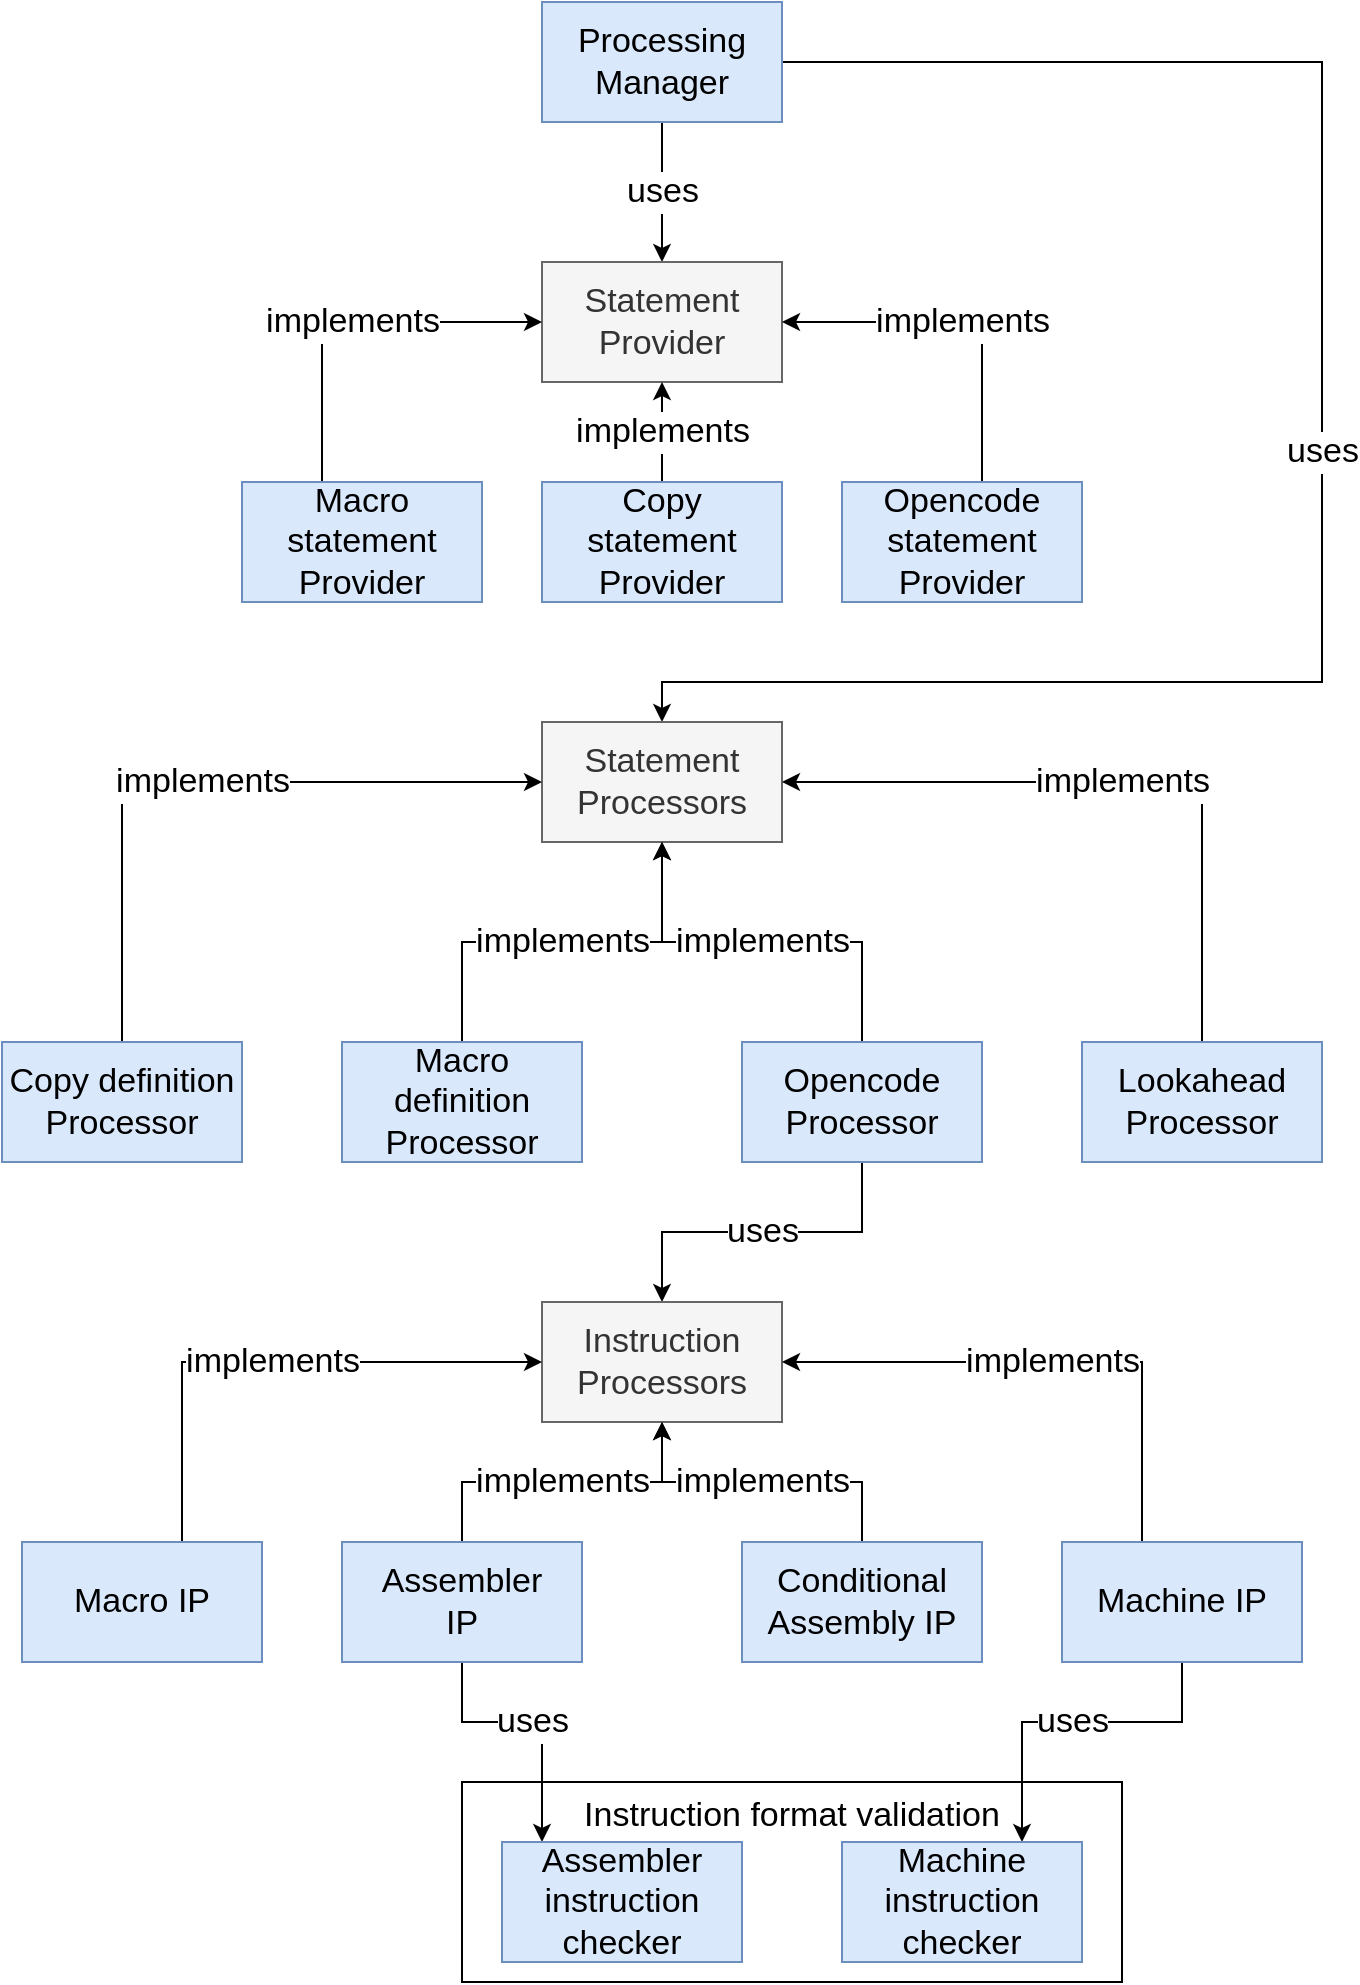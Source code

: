 <mxfile version="12.8.6" type="device"><diagram id="OxrkVTOXRc2PCHkFEP3r" name="Page-1"><mxGraphModel dx="2370" dy="1188" grid="1" gridSize="10" guides="1" tooltips="1" connect="1" arrows="1" fold="1" page="1" pageScale="1" pageWidth="850" pageHeight="1100" math="0" shadow="0"><root><mxCell id="0"/><mxCell id="1" parent="0"/><mxCell id="QzGcMIUkN4mcFJhDySWh-1" value="Instruction format validation" style="rounded=0;whiteSpace=wrap;html=1;labelPosition=center;verticalLabelPosition=middle;align=center;verticalAlign=top;fontSize=17;" vertex="1" parent="1"><mxGeometry x="310" y="960" width="330" height="100" as="geometry"/></mxCell><mxCell id="-FchRZTKUTh4OarzW0b_-38" value="uses" style="edgeStyle=orthogonalEdgeStyle;rounded=0;orthogonalLoop=1;jettySize=auto;html=1;entryX=0.5;entryY=0;entryDx=0;entryDy=0;fontSize=17;" parent="1" source="-FchRZTKUTh4OarzW0b_-3" target="-FchRZTKUTh4OarzW0b_-16" edge="1"><mxGeometry relative="1" as="geometry"><mxPoint x="410.08" y="189.88" as="targetPoint"/></mxGeometry></mxCell><mxCell id="-FchRZTKUTh4OarzW0b_-39" value="uses" style="edgeStyle=orthogonalEdgeStyle;rounded=0;orthogonalLoop=1;jettySize=auto;html=1;entryX=0.5;entryY=0;entryDx=0;entryDy=0;fontSize=17;" parent="1" source="-FchRZTKUTh4OarzW0b_-3" target="-FchRZTKUTh4OarzW0b_-13" edge="1"><mxGeometry relative="1" as="geometry"><mxPoint x="400" y="430" as="targetPoint"/><Array as="points"><mxPoint x="740" y="100"/><mxPoint x="740" y="410"/><mxPoint x="410" y="410"/></Array></mxGeometry></mxCell><mxCell id="-FchRZTKUTh4OarzW0b_-3" value="Processing Manager" style="rounded=0;whiteSpace=wrap;html=1;fontSize=17;fillColor=#dae8fc;strokeColor=#6c8ebf;" parent="1" vertex="1"><mxGeometry x="350" y="70" width="120" height="60" as="geometry"/></mxCell><mxCell id="-FchRZTKUTh4OarzW0b_-13" value="Statement Processors" style="rounded=0;whiteSpace=wrap;html=1;fontSize=17;fillColor=#f5f5f5;strokeColor=#666666;fontColor=#333333;" parent="1" vertex="1"><mxGeometry x="350" y="430" width="120" height="60" as="geometry"/></mxCell><mxCell id="-FchRZTKUTh4OarzW0b_-16" value="Statement Provider" style="rounded=0;whiteSpace=wrap;html=1;fontSize=17;fillColor=#f5f5f5;strokeColor=#666666;fontColor=#333333;" parent="1" vertex="1"><mxGeometry x="350" y="200" width="120" height="60" as="geometry"/></mxCell><mxCell id="-FchRZTKUTh4OarzW0b_-54" value="implements" style="edgeStyle=orthogonalEdgeStyle;rounded=0;orthogonalLoop=1;jettySize=auto;html=1;entryX=1;entryY=0.5;entryDx=0;entryDy=0;fontSize=17;" parent="1" source="-FchRZTKUTh4OarzW0b_-36" target="-FchRZTKUTh4OarzW0b_-16" edge="1"><mxGeometry relative="1" as="geometry"><Array as="points"><mxPoint x="570" y="230"/></Array></mxGeometry></mxCell><mxCell id="-FchRZTKUTh4OarzW0b_-36" value="Opencode statement Provider" style="rounded=0;whiteSpace=wrap;html=1;fontSize=17;fillColor=#dae8fc;strokeColor=#6c8ebf;" parent="1" vertex="1"><mxGeometry x="500" y="310" width="120" height="60" as="geometry"/></mxCell><mxCell id="-FchRZTKUTh4OarzW0b_-53" value="implements" style="edgeStyle=orthogonalEdgeStyle;rounded=0;orthogonalLoop=1;jettySize=auto;html=1;entryX=0.5;entryY=1;entryDx=0;entryDy=0;fontSize=17;" parent="1" source="-FchRZTKUTh4OarzW0b_-34" target="-FchRZTKUTh4OarzW0b_-16" edge="1"><mxGeometry relative="1" as="geometry"/></mxCell><mxCell id="-FchRZTKUTh4OarzW0b_-34" value="Copy statement Provider" style="rounded=0;whiteSpace=wrap;html=1;fontSize=17;fillColor=#dae8fc;strokeColor=#6c8ebf;" parent="1" vertex="1"><mxGeometry x="350" y="310" width="120" height="60" as="geometry"/></mxCell><mxCell id="-FchRZTKUTh4OarzW0b_-52" value="implements" style="edgeStyle=orthogonalEdgeStyle;rounded=0;orthogonalLoop=1;jettySize=auto;html=1;entryX=0;entryY=0.5;entryDx=0;entryDy=0;fontSize=17;" parent="1" source="-FchRZTKUTh4OarzW0b_-32" target="-FchRZTKUTh4OarzW0b_-16" edge="1"><mxGeometry relative="1" as="geometry"><Array as="points"><mxPoint x="240" y="230"/></Array></mxGeometry></mxCell><mxCell id="-FchRZTKUTh4OarzW0b_-32" value="Macro statement Provider" style="rounded=0;whiteSpace=wrap;html=1;fontSize=17;fillColor=#dae8fc;strokeColor=#6c8ebf;" parent="1" vertex="1"><mxGeometry x="200" y="310" width="120" height="60" as="geometry"/></mxCell><mxCell id="-FchRZTKUTh4OarzW0b_-58" value="implements" style="edgeStyle=orthogonalEdgeStyle;rounded=0;orthogonalLoop=1;jettySize=auto;html=1;fontSize=17;" parent="1" source="-FchRZTKUTh4OarzW0b_-29" target="-FchRZTKUTh4OarzW0b_-13" edge="1"><mxGeometry relative="1" as="geometry"/></mxCell><mxCell id="-FchRZTKUTh4OarzW0b_-59" value="uses" style="edgeStyle=orthogonalEdgeStyle;rounded=0;orthogonalLoop=1;jettySize=auto;html=1;entryX=0.5;entryY=0;entryDx=0;entryDy=0;fontSize=17;" parent="1" source="-FchRZTKUTh4OarzW0b_-29" target="-FchRZTKUTh4OarzW0b_-45" edge="1"><mxGeometry relative="1" as="geometry"/></mxCell><mxCell id="-FchRZTKUTh4OarzW0b_-29" value="Opencode Processor" style="rounded=0;whiteSpace=wrap;html=1;fontSize=17;fillColor=#dae8fc;strokeColor=#6c8ebf;" parent="1" vertex="1"><mxGeometry x="450" y="590" width="120" height="60" as="geometry"/></mxCell><mxCell id="-FchRZTKUTh4OarzW0b_-57" value="implements" style="edgeStyle=orthogonalEdgeStyle;rounded=0;orthogonalLoop=1;jettySize=auto;html=1;fontSize=17;" parent="1" source="-FchRZTKUTh4OarzW0b_-27" target="-FchRZTKUTh4OarzW0b_-13" edge="1"><mxGeometry relative="1" as="geometry"/></mxCell><mxCell id="-FchRZTKUTh4OarzW0b_-27" value="Macro definition Processor" style="rounded=0;whiteSpace=wrap;html=1;fontSize=17;fillColor=#dae8fc;strokeColor=#6c8ebf;" parent="1" vertex="1"><mxGeometry x="250" y="590" width="120" height="60" as="geometry"/></mxCell><mxCell id="-FchRZTKUTh4OarzW0b_-56" value="implements" style="edgeStyle=orthogonalEdgeStyle;rounded=0;orthogonalLoop=1;jettySize=auto;html=1;entryX=1;entryY=0.5;entryDx=0;entryDy=0;fontSize=17;" parent="1" source="-FchRZTKUTh4OarzW0b_-25" target="-FchRZTKUTh4OarzW0b_-13" edge="1"><mxGeometry relative="1" as="geometry"><Array as="points"><mxPoint x="680" y="460"/></Array></mxGeometry></mxCell><mxCell id="-FchRZTKUTh4OarzW0b_-25" value="Lookahead Processor" style="rounded=0;whiteSpace=wrap;html=1;fontSize=17;fillColor=#dae8fc;strokeColor=#6c8ebf;" parent="1" vertex="1"><mxGeometry x="620" y="590" width="120" height="60" as="geometry"/></mxCell><mxCell id="-FchRZTKUTh4OarzW0b_-55" value="implements" style="edgeStyle=orthogonalEdgeStyle;rounded=0;orthogonalLoop=1;jettySize=auto;html=1;entryX=0;entryY=0.5;entryDx=0;entryDy=0;fontSize=17;" parent="1" source="-FchRZTKUTh4OarzW0b_-23" target="-FchRZTKUTh4OarzW0b_-13" edge="1"><mxGeometry relative="1" as="geometry"><Array as="points"><mxPoint x="140" y="460"/></Array></mxGeometry></mxCell><mxCell id="-FchRZTKUTh4OarzW0b_-23" value="Copy definition Processor" style="rounded=0;whiteSpace=wrap;html=1;fontSize=17;fillColor=#dae8fc;strokeColor=#6c8ebf;" parent="1" vertex="1"><mxGeometry x="80" y="590" width="120" height="60" as="geometry"/></mxCell><mxCell id="-FchRZTKUTh4OarzW0b_-45" value="Instruction Processors" style="rounded=0;whiteSpace=wrap;html=1;fontSize=17;fillColor=#f5f5f5;strokeColor=#666666;fontColor=#333333;" parent="1" vertex="1"><mxGeometry x="350" y="720" width="120" height="60" as="geometry"/></mxCell><mxCell id="-FchRZTKUTh4OarzW0b_-62" value="implements" style="edgeStyle=orthogonalEdgeStyle;rounded=0;orthogonalLoop=1;jettySize=auto;html=1;entryX=1;entryY=0.5;entryDx=0;entryDy=0;fontSize=17;" parent="1" source="-FchRZTKUTh4OarzW0b_-50" target="-FchRZTKUTh4OarzW0b_-45" edge="1"><mxGeometry relative="1" as="geometry"><Array as="points"><mxPoint x="650" y="750"/></Array></mxGeometry></mxCell><mxCell id="Wms-5j8BUKfvl7zGaDYb-5" value="uses" style="edgeStyle=orthogonalEdgeStyle;rounded=0;orthogonalLoop=1;jettySize=auto;html=1;fontSize=17;" parent="1" source="-FchRZTKUTh4OarzW0b_-50" target="Wms-5j8BUKfvl7zGaDYb-4" edge="1"><mxGeometry relative="1" as="geometry"><Array as="points"><mxPoint x="670" y="930"/><mxPoint x="590" y="930"/></Array></mxGeometry></mxCell><mxCell id="-FchRZTKUTh4OarzW0b_-50" value="Machine IP" style="rounded=0;whiteSpace=wrap;html=1;fontSize=17;fillColor=#dae8fc;strokeColor=#6c8ebf;" parent="1" vertex="1"><mxGeometry x="610" y="840" width="120" height="60" as="geometry"/></mxCell><mxCell id="Wms-5j8BUKfvl7zGaDYb-4" value="Machine instruction checker" style="rounded=0;whiteSpace=wrap;html=1;fontSize=17;fillColor=#dae8fc;strokeColor=#6c8ebf;" parent="1" vertex="1"><mxGeometry x="500" y="990" width="120" height="60" as="geometry"/></mxCell><mxCell id="-FchRZTKUTh4OarzW0b_-63" value="implements" style="edgeStyle=orthogonalEdgeStyle;rounded=0;orthogonalLoop=1;jettySize=auto;html=1;fontSize=17;" parent="1" source="-FchRZTKUTh4OarzW0b_-48" target="-FchRZTKUTh4OarzW0b_-45" edge="1"><mxGeometry relative="1" as="geometry"/></mxCell><mxCell id="Wms-5j8BUKfvl7zGaDYb-2" value="uses" style="edgeStyle=orthogonalEdgeStyle;rounded=0;orthogonalLoop=1;jettySize=auto;html=1;fontSize=17;" parent="1" source="-FchRZTKUTh4OarzW0b_-48" target="Wms-5j8BUKfvl7zGaDYb-1" edge="1"><mxGeometry relative="1" as="geometry"><Array as="points"><mxPoint x="310" y="930"/><mxPoint x="350" y="930"/></Array></mxGeometry></mxCell><mxCell id="-FchRZTKUTh4OarzW0b_-48" value="Assembler &lt;br&gt;IP" style="rounded=0;whiteSpace=wrap;html=1;fontSize=17;fillColor=#dae8fc;strokeColor=#6c8ebf;" parent="1" vertex="1"><mxGeometry x="250" y="840" width="120" height="60" as="geometry"/></mxCell><mxCell id="Wms-5j8BUKfvl7zGaDYb-1" value="Assembler instruction checker" style="rounded=0;whiteSpace=wrap;html=1;fontSize=17;fillColor=#dae8fc;strokeColor=#6c8ebf;" parent="1" vertex="1"><mxGeometry x="330" y="990" width="120" height="60" as="geometry"/></mxCell><mxCell id="-FchRZTKUTh4OarzW0b_-61" value="implements" style="edgeStyle=orthogonalEdgeStyle;rounded=0;orthogonalLoop=1;jettySize=auto;html=1;entryX=0;entryY=0.5;entryDx=0;entryDy=0;fontSize=17;" parent="1" source="-FchRZTKUTh4OarzW0b_-46" target="-FchRZTKUTh4OarzW0b_-45" edge="1"><mxGeometry relative="1" as="geometry"><Array as="points"><mxPoint x="170" y="750"/></Array></mxGeometry></mxCell><mxCell id="-FchRZTKUTh4OarzW0b_-46" value="Macro IP" style="rounded=0;whiteSpace=wrap;html=1;fontSize=17;fillColor=#dae8fc;strokeColor=#6c8ebf;" parent="1" vertex="1"><mxGeometry x="90" y="840" width="120" height="60" as="geometry"/></mxCell><mxCell id="-FchRZTKUTh4OarzW0b_-64" value="implements" style="edgeStyle=orthogonalEdgeStyle;rounded=0;orthogonalLoop=1;jettySize=auto;html=1;entryX=0.5;entryY=1;entryDx=0;entryDy=0;fontSize=17;" parent="1" source="-FchRZTKUTh4OarzW0b_-60" target="-FchRZTKUTh4OarzW0b_-45" edge="1"><mxGeometry relative="1" as="geometry"/></mxCell><mxCell id="-FchRZTKUTh4OarzW0b_-60" value="Conditional Assembly IP" style="rounded=0;whiteSpace=wrap;html=1;fontSize=17;fillColor=#dae8fc;strokeColor=#6c8ebf;" parent="1" vertex="1"><mxGeometry x="450" y="840" width="120" height="60" as="geometry"/></mxCell></root></mxGraphModel></diagram></mxfile>